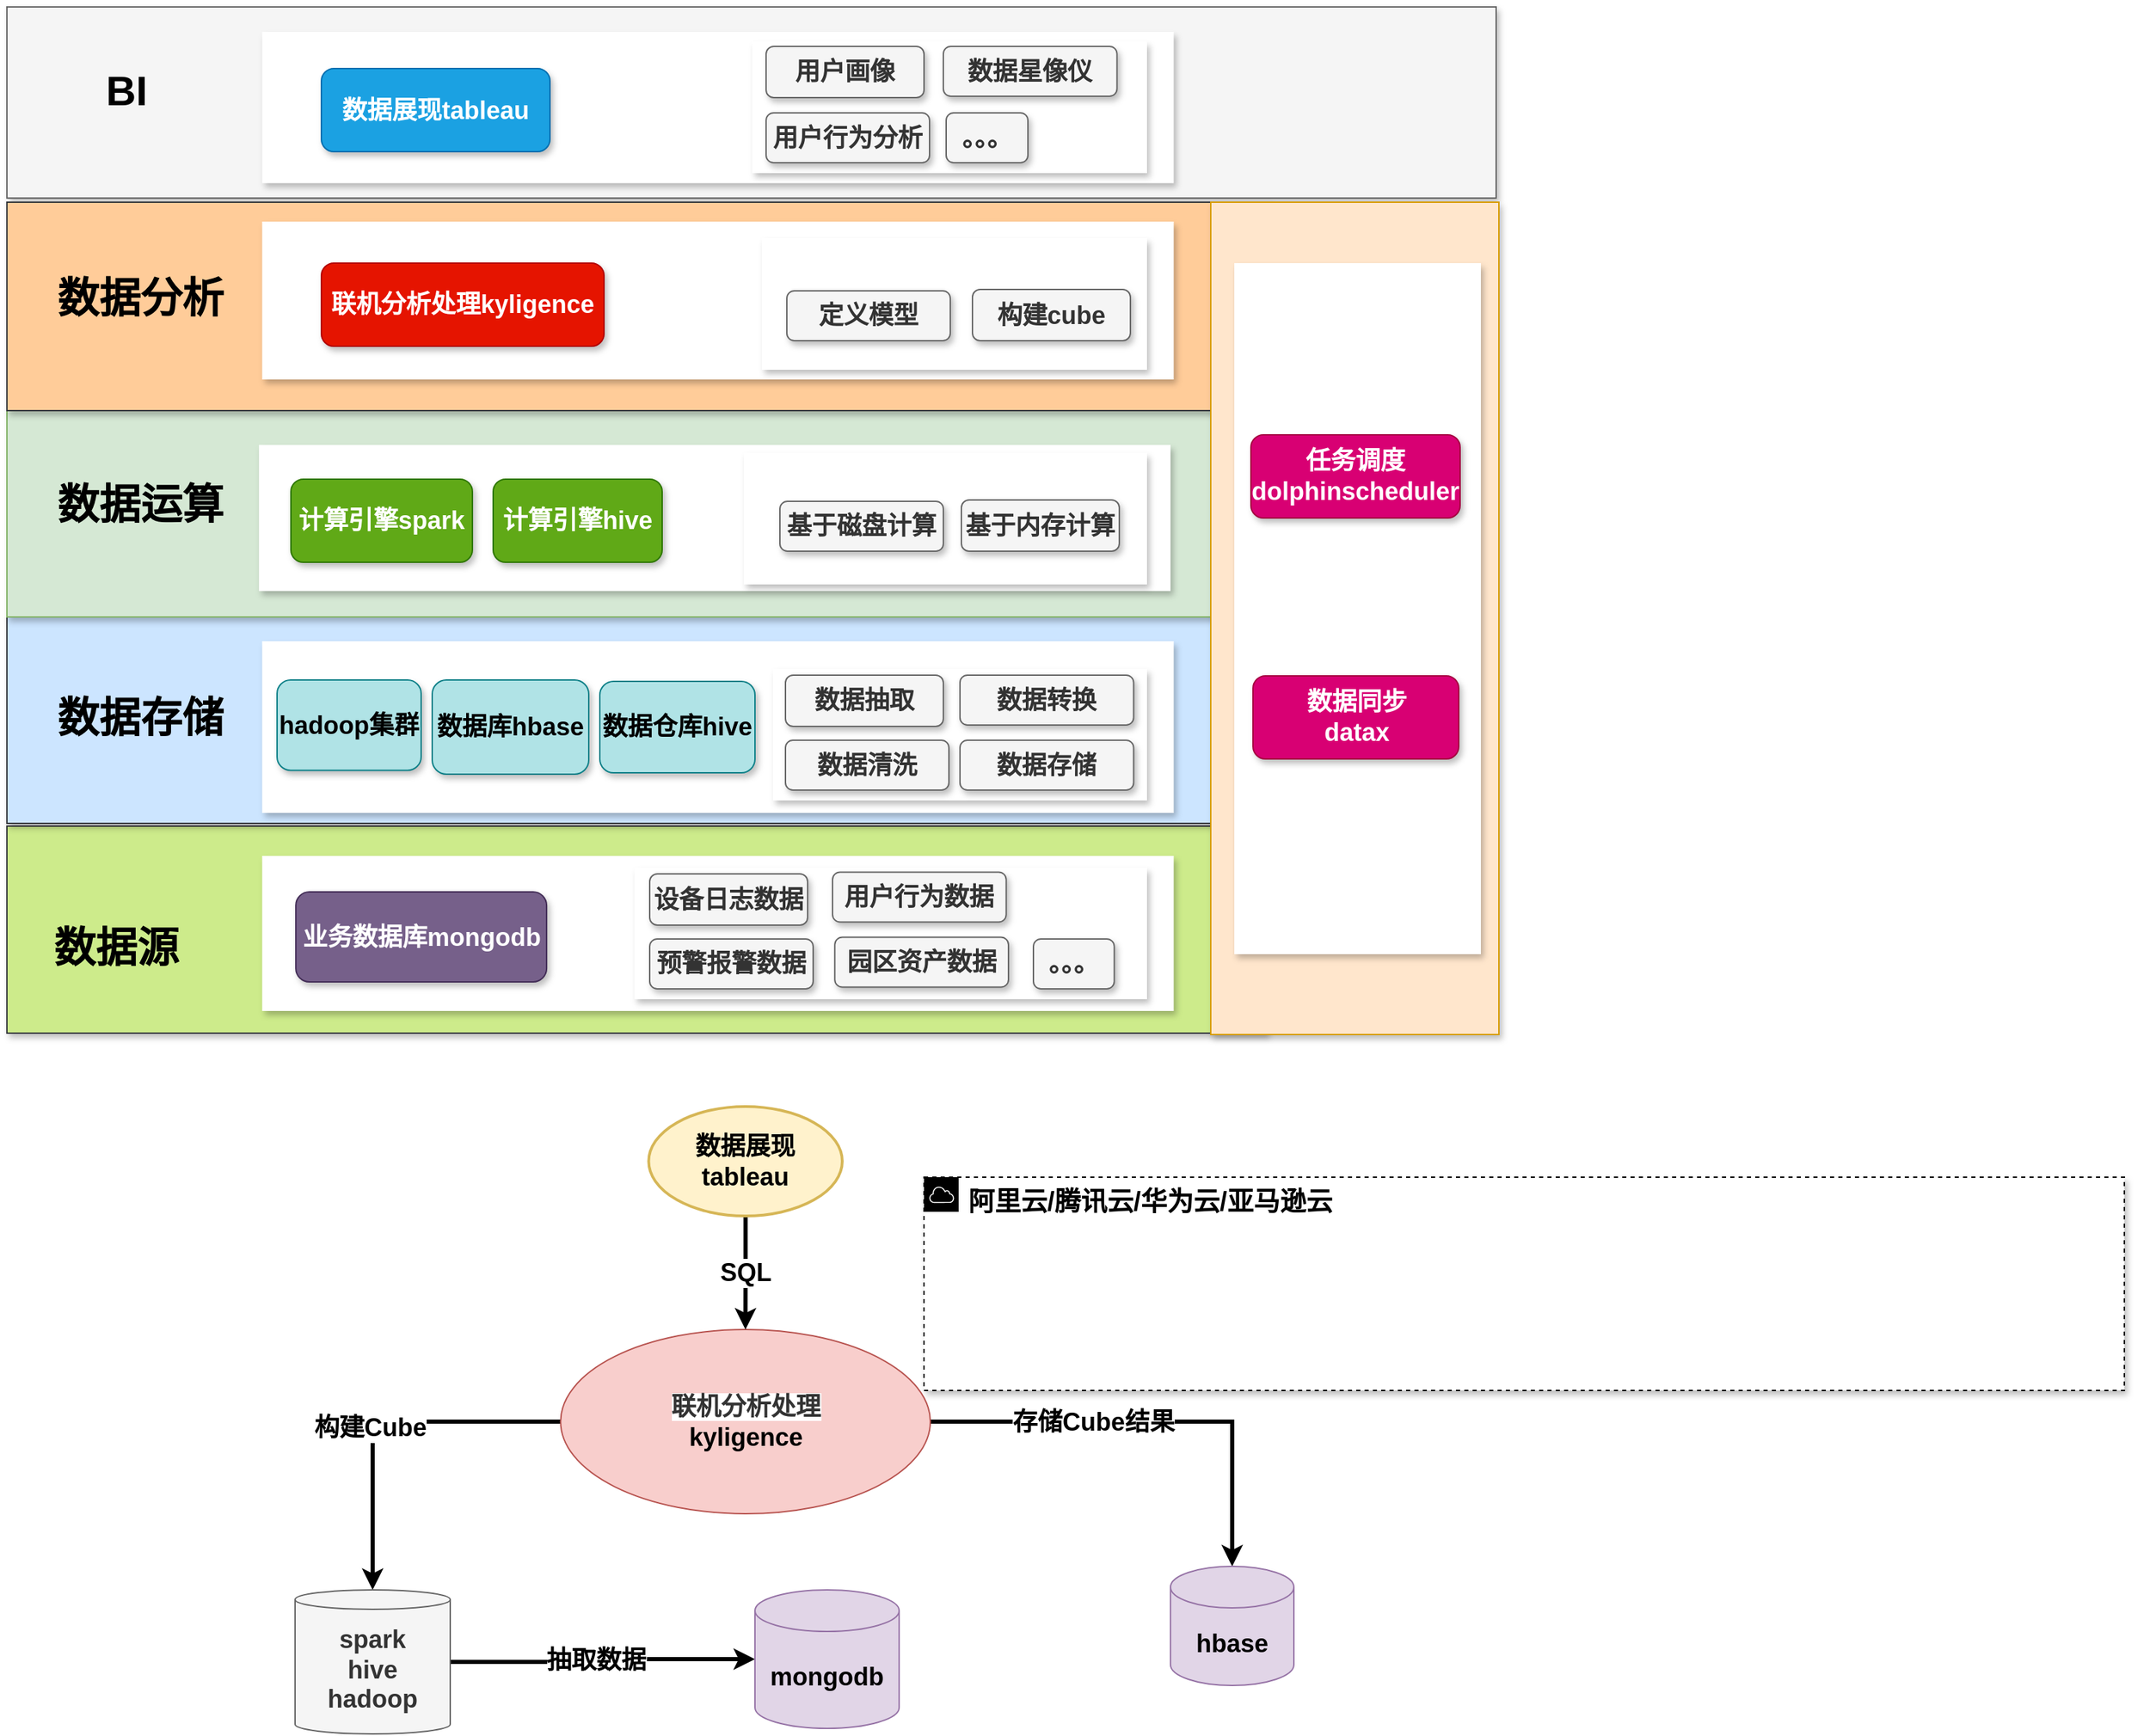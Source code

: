<mxfile version="15.5.5" type="github">
  <diagram id="Ht1M8jgEwFfnCIfOTk4-" name="Page-1">
    <mxGraphModel dx="1382" dy="772" grid="0" gridSize="10" guides="1" tooltips="1" connect="1" arrows="1" fold="1" page="1" pageScale="1" pageWidth="1169" pageHeight="827" math="0" shadow="0">
      <root>
        <mxCell id="0" />
        <mxCell id="1" parent="0" />
        <mxCell id="nWQtlcYZ32i_l5jBkG5F-1" value="IaaS层" style="rounded=0;whiteSpace=wrap;html=1;fontSize=21;fillColor=#cdeb8b;strokeColor=#36393d;shadow=1;" parent="1" vertex="1">
          <mxGeometry x="84" y="797.5" width="909" height="149.5" as="geometry" />
        </mxCell>
        <mxCell id="nWQtlcYZ32i_l5jBkG5F-2" value="阿里云/腾讯云/华为云/亚马逊云" style="points=[[0,0],[0.25,0],[0.5,0],[0.75,0],[1,0],[1,0.25],[1,0.5],[1,0.75],[1,1],[0.75,1],[0.5,1],[0.25,1],[0,1],[0,0.75],[0,0.5],[0,0.25]];outlineConnect=0;html=1;whiteSpace=wrap;fontSize=19;fontStyle=1;shape=mxgraph.aws4.group;grIcon=mxgraph.aws4.group_aws_cloud;verticalAlign=top;align=left;spacingLeft=30;dashed=1;shadow=1;" parent="1" vertex="1">
          <mxGeometry x="746" y="1051" width="866.5" height="154" as="geometry" />
        </mxCell>
        <mxCell id="nWQtlcYZ32i_l5jBkG5F-3" style="edgeStyle=none;shape=link;rounded=0;orthogonalLoop=1;jettySize=auto;html=1;exitX=1;exitY=1;exitDx=0;exitDy=0;fontStyle=1;fontSize=18;" parent="1" source="nWQtlcYZ32i_l5jBkG5F-2" target="nWQtlcYZ32i_l5jBkG5F-2" edge="1">
          <mxGeometry relative="1" as="geometry" />
        </mxCell>
        <mxCell id="nWQtlcYZ32i_l5jBkG5F-5" value="数据源" style="text;html=1;strokeColor=none;fillColor=none;align=center;verticalAlign=middle;whiteSpace=wrap;rounded=0;fontSize=30;fontStyle=1" parent="1" vertex="1">
          <mxGeometry x="111.5" y="875" width="102" height="20" as="geometry" />
        </mxCell>
        <mxCell id="nWQtlcYZ32i_l5jBkG5F-6" value="PaaS层" style="rounded=0;whiteSpace=wrap;html=1;fontSize=21;fillColor=#cce5ff;strokeColor=#36393d;shadow=1;" parent="1" vertex="1">
          <mxGeometry x="84" y="646" width="910" height="149.5" as="geometry" />
        </mxCell>
        <mxCell id="nWQtlcYZ32i_l5jBkG5F-12" value="数据存储" style="text;html=1;strokeColor=none;fillColor=none;align=center;verticalAlign=middle;whiteSpace=wrap;rounded=0;fontSize=30;fontStyle=1;shadow=0;sketch=0;glass=0;" parent="1" vertex="1">
          <mxGeometry x="113.5" y="709" width="133" height="20" as="geometry" />
        </mxCell>
        <mxCell id="nWQtlcYZ32i_l5jBkG5F-24" value="场景联动服务" style="rounded=1;whiteSpace=wrap;html=1;fontSize=18;fontStyle=1;fillColor=#1ba1e2;strokeColor=#006EAF;fontColor=#ffffff;shadow=1;" parent="1" vertex="1">
          <mxGeometry x="800" y="427.5" width="116" height="44" as="geometry" />
        </mxCell>
        <mxCell id="nWQtlcYZ32i_l5jBkG5F-47" value="" style="rounded=0;whiteSpace=wrap;html=1;fontSize=21;fillColor=#f5f5f5;strokeColor=#666666;fontColor=#333333;sketch=0;shadow=1;" parent="1" vertex="1">
          <mxGeometry x="84" y="206" width="1075" height="138" as="geometry" />
        </mxCell>
        <mxCell id="nWQtlcYZ32i_l5jBkG5F-48" value="BI" style="text;html=1;strokeColor=none;fillColor=none;align=center;verticalAlign=middle;whiteSpace=wrap;rounded=0;fontSize=30;fontStyle=1" parent="1" vertex="1">
          <mxGeometry x="113.5" y="255.5" width="112.5" height="20" as="geometry" />
        </mxCell>
        <mxCell id="nWQtlcYZ32i_l5jBkG5F-90" style="edgeStyle=orthogonalEdgeStyle;rounded=0;orthogonalLoop=1;jettySize=auto;html=1;exitX=0.5;exitY=1;exitDx=0;exitDy=0;fontSize=18;" parent="1" edge="1">
          <mxGeometry relative="1" as="geometry">
            <mxPoint x="763.5" y="912.19" as="sourcePoint" />
            <mxPoint x="763.5" y="912.19" as="targetPoint" />
          </mxGeometry>
        </mxCell>
        <mxCell id="nWQtlcYZ32i_l5jBkG5F-93" value="" style="dashed=1;verticalAlign=top;fontStyle=1;fontColor=#147EBA;fontSize=21;strokeColor=none;shadow=1;" parent="1" vertex="1">
          <mxGeometry x="268.25" y="664" width="658" height="124" as="geometry" />
        </mxCell>
        <mxCell id="nWQtlcYZ32i_l5jBkG5F-94" value="hadoop集群" style="rounded=1;whiteSpace=wrap;html=1;fontSize=18;fontStyle=1;fillColor=#b0e3e6;strokeColor=#0e8088;shadow=1;" parent="1" vertex="1">
          <mxGeometry x="279" y="692" width="104" height="65.25" as="geometry" />
        </mxCell>
        <mxCell id="nWQtlcYZ32i_l5jBkG5F-95" value="数据库hbase" style="rounded=1;whiteSpace=wrap;html=1;fontSize=18;fontStyle=1;fillColor=#b0e3e6;strokeColor=#0e8088;shadow=1;" parent="1" vertex="1">
          <mxGeometry x="391" y="692" width="113" height="68" as="geometry" />
        </mxCell>
        <mxCell id="OHFn_rcIb0ek-qpLiRhw-4" style="edgeStyle=orthogonalEdgeStyle;rounded=0;orthogonalLoop=1;jettySize=auto;html=1;entryX=0.5;entryY=0;entryDx=0;entryDy=0;entryPerimeter=0;fontSize=18;fontStyle=1;strokeWidth=3;" edge="1" parent="1" source="OHFn_rcIb0ek-qpLiRhw-1" target="OHFn_rcIb0ek-qpLiRhw-2">
          <mxGeometry relative="1" as="geometry" />
        </mxCell>
        <mxCell id="OHFn_rcIb0ek-qpLiRhw-13" value="构建Cube" style="edgeLabel;html=1;align=center;verticalAlign=middle;resizable=0;points=[];fontSize=18;fontStyle=1" vertex="1" connectable="0" parent="OHFn_rcIb0ek-qpLiRhw-4">
          <mxGeometry x="0.083" y="-2" relative="1" as="geometry">
            <mxPoint as="offset" />
          </mxGeometry>
        </mxCell>
        <mxCell id="OHFn_rcIb0ek-qpLiRhw-19" style="edgeStyle=orthogonalEdgeStyle;rounded=0;orthogonalLoop=1;jettySize=auto;html=1;entryX=0.5;entryY=0;entryDx=0;entryDy=0;entryPerimeter=0;fontSize=18;fontStyle=1;strokeWidth=3;" edge="1" parent="1" source="OHFn_rcIb0ek-qpLiRhw-1" target="OHFn_rcIb0ek-qpLiRhw-3">
          <mxGeometry relative="1" as="geometry" />
        </mxCell>
        <mxCell id="OHFn_rcIb0ek-qpLiRhw-20" value="存储Cube结果" style="edgeLabel;html=1;align=center;verticalAlign=middle;resizable=0;points=[];fontSize=18;fontStyle=1" vertex="1" connectable="0" parent="OHFn_rcIb0ek-qpLiRhw-19">
          <mxGeometry x="-0.614" relative="1" as="geometry">
            <mxPoint x="55" as="offset" />
          </mxGeometry>
        </mxCell>
        <mxCell id="OHFn_rcIb0ek-qpLiRhw-1" value="&lt;span style=&quot;color: rgb(51, 51, 51); font-family: arial, sans-serif; font-size: 18px; background-color: rgb(255, 255, 255);&quot;&gt;联机分析处理&lt;/span&gt;&lt;span style=&quot;font-size: 18px;&quot;&gt;&lt;br style=&quot;font-size: 18px;&quot;&gt;kyligence&lt;/span&gt;" style="ellipse;whiteSpace=wrap;html=1;fontSize=18;fontStyle=1;fillColor=#f8cecc;strokeColor=#b85450;" vertex="1" parent="1">
          <mxGeometry x="483.69" y="1161" width="266.88" height="133" as="geometry" />
        </mxCell>
        <mxCell id="OHFn_rcIb0ek-qpLiRhw-17" style="edgeStyle=orthogonalEdgeStyle;rounded=0;orthogonalLoop=1;jettySize=auto;html=1;fontSize=18;fontStyle=1;strokeWidth=3;" edge="1" parent="1" source="OHFn_rcIb0ek-qpLiRhw-2" target="OHFn_rcIb0ek-qpLiRhw-23">
          <mxGeometry relative="1" as="geometry">
            <mxPoint x="612.3" y="1400.1" as="targetPoint" />
          </mxGeometry>
        </mxCell>
        <mxCell id="OHFn_rcIb0ek-qpLiRhw-18" value="抽取数据" style="edgeLabel;html=1;align=center;verticalAlign=middle;resizable=0;points=[];fontSize=18;fontStyle=1" vertex="1" connectable="0" parent="OHFn_rcIb0ek-qpLiRhw-17">
          <mxGeometry x="-0.054" y="1" relative="1" as="geometry">
            <mxPoint as="offset" />
          </mxGeometry>
        </mxCell>
        <mxCell id="OHFn_rcIb0ek-qpLiRhw-2" value="spark&lt;br style=&quot;font-size: 18px;&quot;&gt;hive&lt;br style=&quot;font-size: 18px;&quot;&gt;hadoop" style="shape=cylinder3;whiteSpace=wrap;html=1;boundedLbl=1;backgroundOutline=1;size=7;fontSize=18;fontStyle=1;fillColor=#f5f5f5;fontColor=#333333;strokeColor=#666666;" vertex="1" parent="1">
          <mxGeometry x="292" y="1349" width="112" height="104" as="geometry" />
        </mxCell>
        <mxCell id="OHFn_rcIb0ek-qpLiRhw-3" value="hbase" style="shape=cylinder3;whiteSpace=wrap;html=1;boundedLbl=1;backgroundOutline=1;size=15;fontSize=18;fontStyle=1;fillColor=#e1d5e7;strokeColor=#9673a6;" vertex="1" parent="1">
          <mxGeometry x="923.94" y="1332" width="89.06" height="86" as="geometry" />
        </mxCell>
        <mxCell id="OHFn_rcIb0ek-qpLiRhw-12" value="SQL" style="edgeStyle=orthogonalEdgeStyle;rounded=0;orthogonalLoop=1;jettySize=auto;html=1;entryX=0.5;entryY=0;entryDx=0;entryDy=0;fontSize=18;fontStyle=1;strokeWidth=3;" edge="1" parent="1" source="OHFn_rcIb0ek-qpLiRhw-11" target="OHFn_rcIb0ek-qpLiRhw-1">
          <mxGeometry relative="1" as="geometry" />
        </mxCell>
        <mxCell id="OHFn_rcIb0ek-qpLiRhw-11" value="数据展现&lt;br style=&quot;font-size: 18px&quot;&gt;tableau" style="strokeWidth=2;html=1;shape=mxgraph.flowchart.start_1;whiteSpace=wrap;fontSize=18;fontStyle=1;fillColor=#fff2cc;strokeColor=#d6b656;" vertex="1" parent="1">
          <mxGeometry x="547.25" y="1000" width="139.75" height="79" as="geometry" />
        </mxCell>
        <mxCell id="OHFn_rcIb0ek-qpLiRhw-23" value="mongodb" style="shape=cylinder3;whiteSpace=wrap;html=1;boundedLbl=1;backgroundOutline=1;size=15;fontSize=18;fontStyle=1;fillColor=#e1d5e7;strokeColor=#9673a6;" vertex="1" parent="1">
          <mxGeometry x="624" y="1349" width="104.06" height="100" as="geometry" />
        </mxCell>
        <mxCell id="OHFn_rcIb0ek-qpLiRhw-25" value="" style="dashed=1;verticalAlign=top;fontStyle=1;fontColor=#147EBA;fontSize=21;strokeColor=none;shadow=1;" vertex="1" parent="1">
          <mxGeometry x="268.25" y="819" width="658" height="112" as="geometry" />
        </mxCell>
        <mxCell id="OHFn_rcIb0ek-qpLiRhw-27" value="" style="rounded=0;whiteSpace=wrap;html=1;fontSize=21;fillColor=#d5e8d4;strokeColor=#82b366;shadow=1;" vertex="1" parent="1">
          <mxGeometry x="84" y="496" width="911" height="150.5" as="geometry" />
        </mxCell>
        <mxCell id="OHFn_rcIb0ek-qpLiRhw-28" value="数据运算" style="text;html=1;strokeColor=none;fillColor=none;align=center;verticalAlign=middle;whiteSpace=wrap;rounded=0;fontSize=30;fontStyle=1;shadow=0;sketch=0;glass=0;" vertex="1" parent="1">
          <mxGeometry x="113.5" y="555" width="133" height="20" as="geometry" />
        </mxCell>
        <mxCell id="OHFn_rcIb0ek-qpLiRhw-33" value="" style="rounded=0;whiteSpace=wrap;html=1;fontSize=21;fillColor=#ffcc99;strokeColor=#36393d;shadow=1;" vertex="1" parent="1">
          <mxGeometry x="84" y="347" width="912" height="150.5" as="geometry" />
        </mxCell>
        <mxCell id="OHFn_rcIb0ek-qpLiRhw-34" value="数据分析" style="text;html=1;strokeColor=none;fillColor=none;align=center;verticalAlign=middle;whiteSpace=wrap;rounded=0;fontSize=30;fontStyle=1;shadow=0;sketch=0;glass=0;" vertex="1" parent="1">
          <mxGeometry x="113.5" y="406" width="133" height="20" as="geometry" />
        </mxCell>
        <mxCell id="OHFn_rcIb0ek-qpLiRhw-36" value="" style="dashed=1;verticalAlign=top;fontStyle=1;fontColor=#147EBA;fontSize=21;strokeColor=none;shadow=1;" vertex="1" parent="1">
          <mxGeometry x="268.25" y="224" width="658" height="109.25" as="geometry" />
        </mxCell>
        <mxCell id="nWQtlcYZ32i_l5jBkG5F-98" value="数据展现tableau" style="rounded=1;whiteSpace=wrap;html=1;fontSize=18;fontStyle=1;fillColor=#1ba1e2;strokeColor=#006EAF;shadow=1;fontColor=#ffffff;" parent="1" vertex="1">
          <mxGeometry x="311" y="250.5" width="165" height="60" as="geometry" />
        </mxCell>
        <mxCell id="OHFn_rcIb0ek-qpLiRhw-37" value="" style="dashed=1;verticalAlign=top;fontStyle=1;fontColor=#147EBA;fontSize=21;strokeColor=none;shadow=1;" vertex="1" parent="1">
          <mxGeometry x="268.25" y="361" width="658" height="114" as="geometry" />
        </mxCell>
        <mxCell id="OHFn_rcIb0ek-qpLiRhw-35" value="联机分析处理kyligence" style="rounded=1;whiteSpace=wrap;html=1;fontSize=18;fontStyle=1;fillColor=#e51400;strokeColor=#B20000;shadow=1;fontColor=#ffffff;" vertex="1" parent="1">
          <mxGeometry x="311" y="391" width="204" height="60" as="geometry" />
        </mxCell>
        <mxCell id="OHFn_rcIb0ek-qpLiRhw-39" value="" style="dashed=1;verticalAlign=top;fontStyle=1;fontColor=#147EBA;fontSize=21;strokeColor=none;shadow=1;" vertex="1" parent="1">
          <mxGeometry x="265.94" y="522.25" width="658" height="105.5" as="geometry" />
        </mxCell>
        <mxCell id="OHFn_rcIb0ek-qpLiRhw-31" value="计算引擎spark" style="rounded=1;whiteSpace=wrap;html=1;fontSize=18;fontStyle=1;fillColor=#60a917;strokeColor=#2D7600;shadow=1;fontColor=#ffffff;" vertex="1" parent="1">
          <mxGeometry x="289" y="547" width="131" height="60" as="geometry" />
        </mxCell>
        <mxCell id="OHFn_rcIb0ek-qpLiRhw-32" value="计算引擎hive" style="rounded=1;whiteSpace=wrap;html=1;fontSize=18;fontStyle=1;fillColor=#60a917;strokeColor=#2D7600;shadow=1;fontColor=#ffffff;" vertex="1" parent="1">
          <mxGeometry x="435" y="547" width="122" height="60" as="geometry" />
        </mxCell>
        <mxCell id="OHFn_rcIb0ek-qpLiRhw-40" value="业务数据库mongodb" style="rounded=1;whiteSpace=wrap;html=1;fontSize=18;fontStyle=1;fillColor=#76608a;strokeColor=#432D57;shadow=1;fontColor=#ffffff;" vertex="1" parent="1">
          <mxGeometry x="292.56" y="845" width="181" height="65" as="geometry" />
        </mxCell>
        <mxCell id="OHFn_rcIb0ek-qpLiRhw-41" value="" style="rounded=0;whiteSpace=wrap;html=1;fontSize=18;fillColor=#ffe6cc;strokeColor=#d79b00;shadow=1;fontStyle=1;" vertex="1" parent="1">
          <mxGeometry x="953" y="347" width="208" height="601" as="geometry" />
        </mxCell>
        <mxCell id="OHFn_rcIb0ek-qpLiRhw-44" value="" style="dashed=1;verticalAlign=top;fontStyle=1;fontColor=#147EBA;fontSize=21;strokeColor=none;shadow=1;" vertex="1" parent="1">
          <mxGeometry x="970" y="391" width="178" height="499" as="geometry" />
        </mxCell>
        <mxCell id="OHFn_rcIb0ek-qpLiRhw-42" value="任务调度dolphinscheduler" style="rounded=1;whiteSpace=wrap;html=1;fontSize=18;fontStyle=1;fillColor=#d80073;strokeColor=#A50040;shadow=1;fontColor=#ffffff;" vertex="1" parent="1">
          <mxGeometry x="982" y="515" width="151" height="60" as="geometry" />
        </mxCell>
        <mxCell id="OHFn_rcIb0ek-qpLiRhw-43" value="数据同步&lt;br&gt;datax" style="rounded=1;whiteSpace=wrap;html=1;fontSize=18;fontStyle=1;fillColor=#d80073;strokeColor=#A50040;shadow=1;fontColor=#ffffff;" vertex="1" parent="1">
          <mxGeometry x="983.5" y="689" width="148.5" height="60" as="geometry" />
        </mxCell>
        <mxCell id="OHFn_rcIb0ek-qpLiRhw-50" value="" style="dashed=1;verticalAlign=top;fontStyle=1;fontColor=#147EBA;fontSize=21;strokeColor=none;shadow=1;sketch=0;rounded=0;glass=0;" vertex="1" parent="1">
          <mxGeometry x="537" y="827.5" width="370" height="95" as="geometry" />
        </mxCell>
        <mxCell id="OHFn_rcIb0ek-qpLiRhw-47" value="预警报警数据" style="rounded=1;whiteSpace=wrap;html=1;fontSize=18;fontStyle=1;fillColor=#f5f5f5;strokeColor=#666666;shadow=1;fontColor=#333333;" vertex="1" parent="1">
          <mxGeometry x="548" y="879" width="117.97" height="36" as="geometry" />
        </mxCell>
        <mxCell id="OHFn_rcIb0ek-qpLiRhw-48" value="园区资产数据" style="rounded=1;whiteSpace=wrap;html=1;fontSize=18;fontStyle=1;fillColor=#f5f5f5;strokeColor=#666666;shadow=1;fontColor=#333333;" vertex="1" parent="1">
          <mxGeometry x="681.63" y="877.75" width="125.34" height="36" as="geometry" />
        </mxCell>
        <mxCell id="OHFn_rcIb0ek-qpLiRhw-49" value="。。。" style="rounded=1;whiteSpace=wrap;html=1;fontSize=18;fontStyle=1;fillColor=#f5f5f5;strokeColor=#666666;shadow=1;fontColor=#333333;" vertex="1" parent="1">
          <mxGeometry x="825" y="879" width="58.34" height="36" as="geometry" />
        </mxCell>
        <mxCell id="OHFn_rcIb0ek-qpLiRhw-45" value="设备日志数据" style="rounded=1;whiteSpace=wrap;html=1;fontSize=18;fontStyle=1;fillColor=#f5f5f5;strokeColor=#666666;shadow=1;fontColor=#333333;" vertex="1" parent="1">
          <mxGeometry x="548" y="832" width="113.97" height="37" as="geometry" />
        </mxCell>
        <mxCell id="OHFn_rcIb0ek-qpLiRhw-46" value="用户行为数据" style="rounded=1;whiteSpace=wrap;html=1;fontSize=18;fontStyle=1;fillColor=#f5f5f5;strokeColor=#666666;shadow=1;fontColor=#333333;" vertex="1" parent="1">
          <mxGeometry x="679.99" y="830.75" width="125.34" height="36" as="geometry" />
        </mxCell>
        <mxCell id="OHFn_rcIb0ek-qpLiRhw-52" value="" style="dashed=1;verticalAlign=top;fontStyle=1;fontColor=#147EBA;fontSize=21;strokeColor=none;shadow=1;sketch=0;rounded=0;glass=0;" vertex="1" parent="1">
          <mxGeometry x="637" y="684" width="270" height="95" as="geometry" />
        </mxCell>
        <mxCell id="OHFn_rcIb0ek-qpLiRhw-53" value="数据抽取" style="rounded=1;whiteSpace=wrap;html=1;fontSize=18;fontStyle=1;shadow=1;fillColor=#f5f5f5;fontColor=#333333;strokeColor=#666666;" vertex="1" parent="1">
          <mxGeometry x="646" y="688.5" width="113.97" height="37" as="geometry" />
        </mxCell>
        <mxCell id="OHFn_rcIb0ek-qpLiRhw-54" value="数据转换" style="rounded=1;whiteSpace=wrap;html=1;fontSize=18;fontStyle=1;fillColor=#f5f5f5;strokeColor=#666666;shadow=1;fontColor=#333333;" vertex="1" parent="1">
          <mxGeometry x="771.97" y="688.5" width="125.34" height="36" as="geometry" />
        </mxCell>
        <mxCell id="OHFn_rcIb0ek-qpLiRhw-55" value="数据清洗" style="rounded=1;whiteSpace=wrap;html=1;fontSize=18;fontStyle=1;fillColor=#f5f5f5;strokeColor=#666666;shadow=1;fontColor=#333333;" vertex="1" parent="1">
          <mxGeometry x="646" y="735.5" width="117.97" height="36" as="geometry" />
        </mxCell>
        <mxCell id="OHFn_rcIb0ek-qpLiRhw-57" value="数据存储" style="rounded=1;whiteSpace=wrap;html=1;fontSize=18;fontStyle=1;fillColor=#f5f5f5;strokeColor=#666666;shadow=1;fontColor=#333333;" vertex="1" parent="1">
          <mxGeometry x="771.97" y="735.5" width="125.34" height="36" as="geometry" />
        </mxCell>
        <mxCell id="OHFn_rcIb0ek-qpLiRhw-58" value="" style="dashed=1;verticalAlign=top;fontStyle=1;fontColor=#147EBA;fontSize=21;strokeColor=none;shadow=1;sketch=0;rounded=0;glass=0;" vertex="1" parent="1">
          <mxGeometry x="622" y="231" width="285" height="95" as="geometry" />
        </mxCell>
        <mxCell id="OHFn_rcIb0ek-qpLiRhw-59" value="用户画像" style="rounded=1;whiteSpace=wrap;html=1;fontSize=18;fontStyle=1;shadow=1;fillColor=#f5f5f5;fontColor=#333333;strokeColor=#666666;" vertex="1" parent="1">
          <mxGeometry x="632.03" y="234.5" width="113.97" height="37" as="geometry" />
        </mxCell>
        <mxCell id="OHFn_rcIb0ek-qpLiRhw-60" value="用户行为分析" style="rounded=1;whiteSpace=wrap;html=1;fontSize=18;fontStyle=1;fillColor=#f5f5f5;strokeColor=#666666;shadow=1;fontColor=#333333;" vertex="1" parent="1">
          <mxGeometry x="632.03" y="282.5" width="117.97" height="36" as="geometry" />
        </mxCell>
        <mxCell id="OHFn_rcIb0ek-qpLiRhw-61" value="数据星像仪" style="rounded=1;whiteSpace=wrap;html=1;fontSize=18;fontStyle=1;fillColor=#f5f5f5;strokeColor=#666666;shadow=1;fontColor=#333333;" vertex="1" parent="1">
          <mxGeometry x="759.97" y="234.5" width="125.34" height="36" as="geometry" />
        </mxCell>
        <mxCell id="OHFn_rcIb0ek-qpLiRhw-62" value="。。。" style="rounded=1;whiteSpace=wrap;html=1;fontSize=18;fontStyle=1;fillColor=#f5f5f5;strokeColor=#666666;shadow=1;fontColor=#333333;" vertex="1" parent="1">
          <mxGeometry x="762" y="282.5" width="59" height="36" as="geometry" />
        </mxCell>
        <mxCell id="OHFn_rcIb0ek-qpLiRhw-63" value="" style="dashed=1;verticalAlign=top;fontStyle=1;fontColor=#147EBA;fontSize=21;strokeColor=none;shadow=1;sketch=0;rounded=0;glass=0;" vertex="1" parent="1">
          <mxGeometry x="616" y="528" width="291" height="95" as="geometry" />
        </mxCell>
        <mxCell id="OHFn_rcIb0ek-qpLiRhw-64" value="基于内存计算" style="rounded=1;whiteSpace=wrap;html=1;fontSize=18;fontStyle=1;shadow=1;fillColor=#f5f5f5;fontColor=#333333;strokeColor=#666666;" vertex="1" parent="1">
          <mxGeometry x="773" y="562" width="113.97" height="37" as="geometry" />
        </mxCell>
        <mxCell id="OHFn_rcIb0ek-qpLiRhw-65" value="基于磁盘计算" style="rounded=1;whiteSpace=wrap;html=1;fontSize=18;fontStyle=1;fillColor=#f5f5f5;strokeColor=#666666;shadow=1;fontColor=#333333;" vertex="1" parent="1">
          <mxGeometry x="642" y="563" width="117.97" height="36" as="geometry" />
        </mxCell>
        <mxCell id="OHFn_rcIb0ek-qpLiRhw-68" value="" style="dashed=1;verticalAlign=top;fontStyle=1;fontColor=#147EBA;fontSize=21;strokeColor=none;shadow=1;sketch=0;rounded=0;glass=0;" vertex="1" parent="1">
          <mxGeometry x="629" y="373" width="278" height="95" as="geometry" />
        </mxCell>
        <mxCell id="OHFn_rcIb0ek-qpLiRhw-69" value="构建cube" style="rounded=1;whiteSpace=wrap;html=1;fontSize=18;fontStyle=1;shadow=1;fillColor=#f5f5f5;fontColor=#333333;strokeColor=#666666;" vertex="1" parent="1">
          <mxGeometry x="781" y="410" width="113.97" height="37" as="geometry" />
        </mxCell>
        <mxCell id="OHFn_rcIb0ek-qpLiRhw-70" value="定义模型" style="rounded=1;whiteSpace=wrap;html=1;fontSize=18;fontStyle=1;fillColor=#f5f5f5;strokeColor=#666666;shadow=1;fontColor=#333333;" vertex="1" parent="1">
          <mxGeometry x="647" y="411" width="117.97" height="36" as="geometry" />
        </mxCell>
        <mxCell id="OHFn_rcIb0ek-qpLiRhw-71" value="数据仓库hive" style="rounded=1;whiteSpace=wrap;html=1;fontSize=18;fontStyle=1;fillColor=#b0e3e6;strokeColor=#0e8088;shadow=1;" vertex="1" parent="1">
          <mxGeometry x="512" y="693" width="112" height="66" as="geometry" />
        </mxCell>
      </root>
    </mxGraphModel>
  </diagram>
</mxfile>
